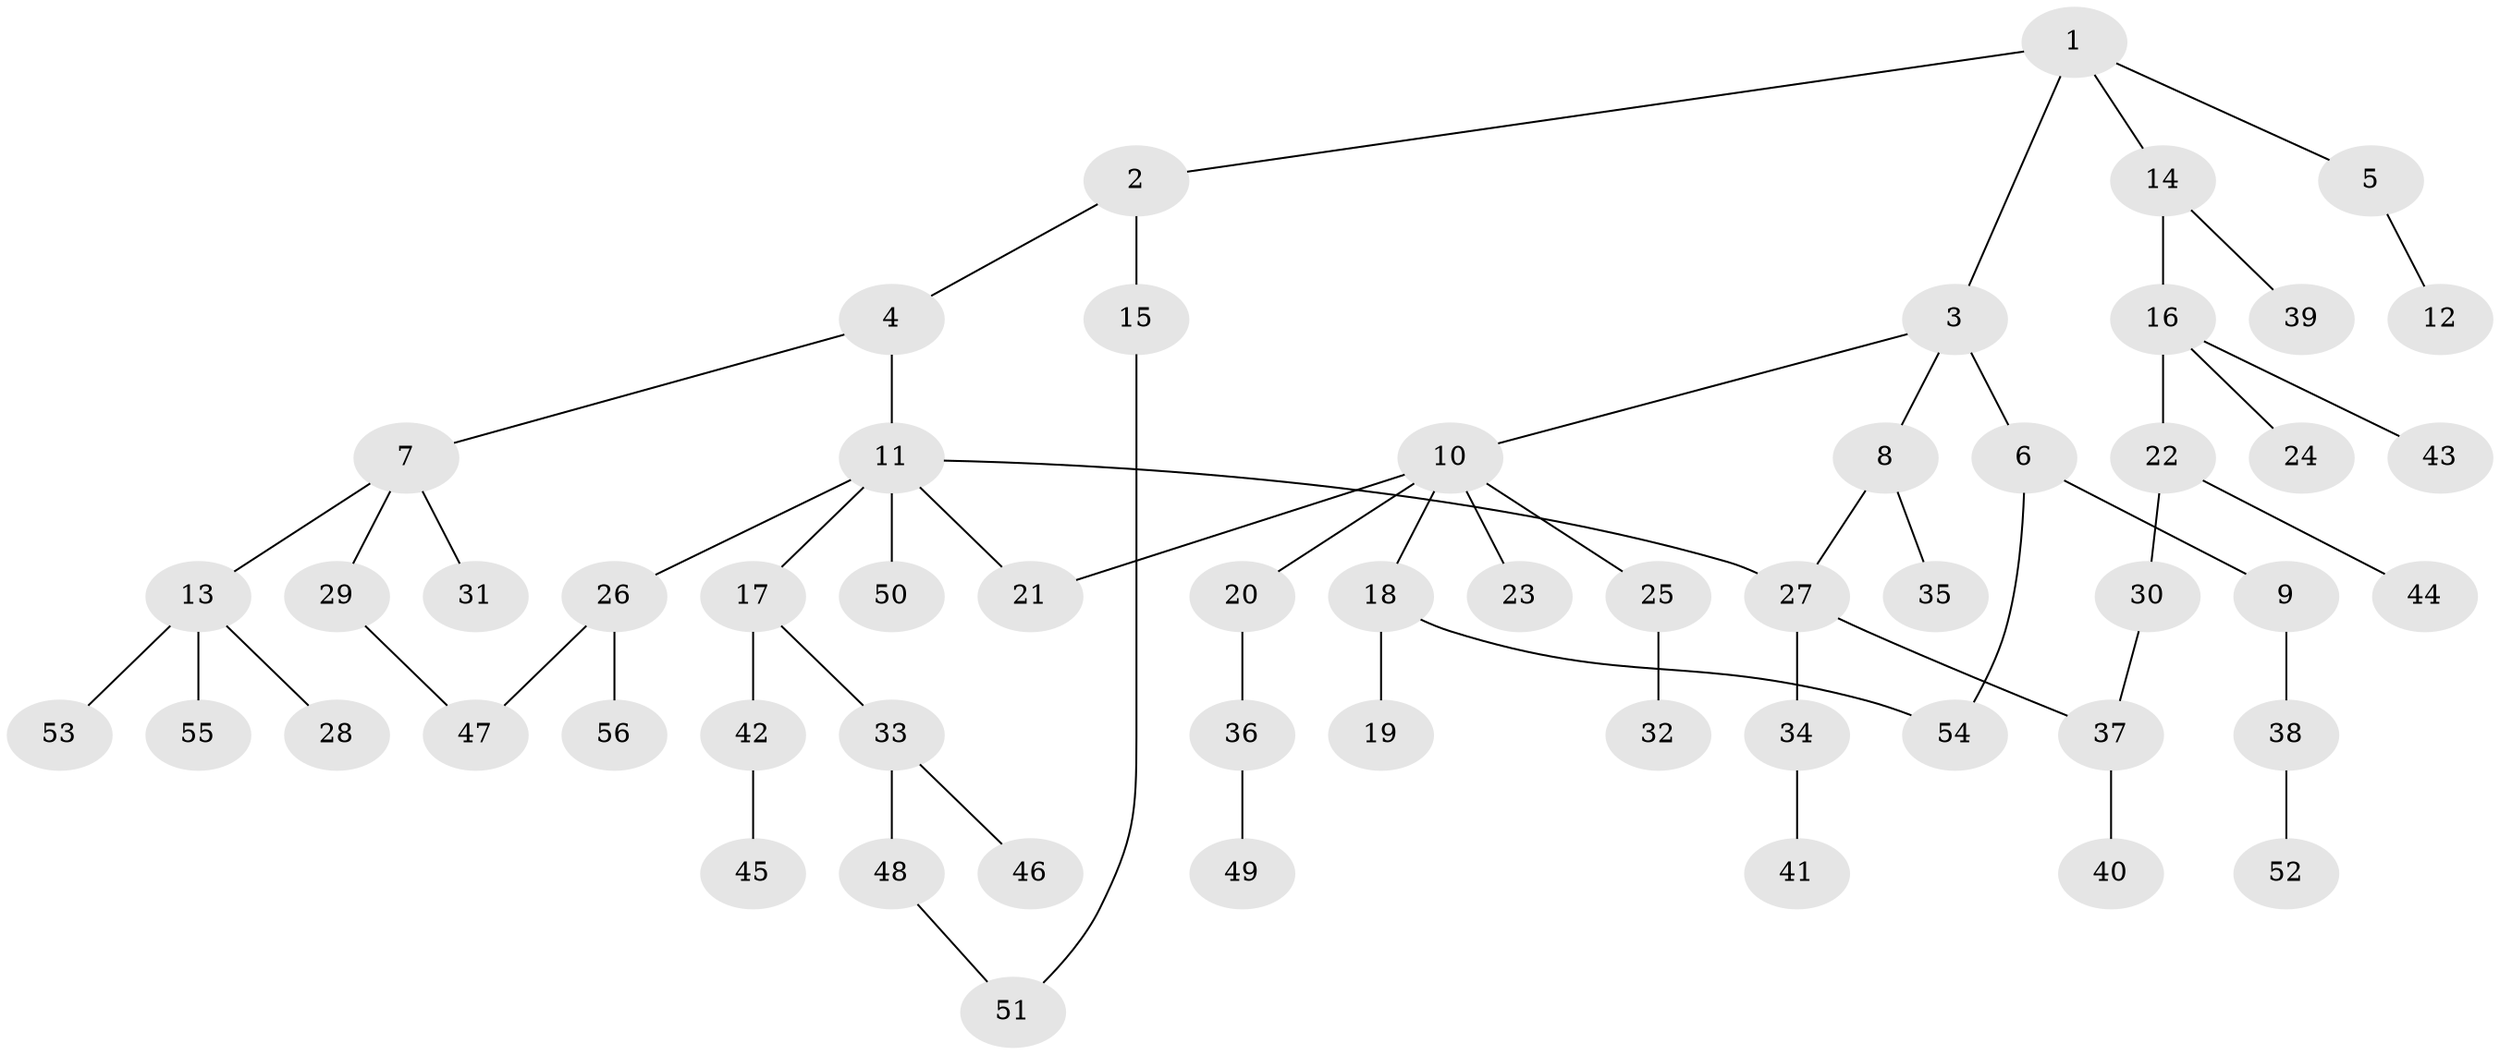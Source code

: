 // coarse degree distribution, {6: 0.030303030303030304, 4: 0.06060606060606061, 8: 0.030303030303030304, 2: 0.2727272727272727, 3: 0.18181818181818182, 5: 0.030303030303030304, 1: 0.3939393939393939}
// Generated by graph-tools (version 1.1) at 2025/17/03/04/25 18:17:04]
// undirected, 56 vertices, 61 edges
graph export_dot {
graph [start="1"]
  node [color=gray90,style=filled];
  1;
  2;
  3;
  4;
  5;
  6;
  7;
  8;
  9;
  10;
  11;
  12;
  13;
  14;
  15;
  16;
  17;
  18;
  19;
  20;
  21;
  22;
  23;
  24;
  25;
  26;
  27;
  28;
  29;
  30;
  31;
  32;
  33;
  34;
  35;
  36;
  37;
  38;
  39;
  40;
  41;
  42;
  43;
  44;
  45;
  46;
  47;
  48;
  49;
  50;
  51;
  52;
  53;
  54;
  55;
  56;
  1 -- 2;
  1 -- 3;
  1 -- 5;
  1 -- 14;
  2 -- 4;
  2 -- 15;
  3 -- 6;
  3 -- 8;
  3 -- 10;
  4 -- 7;
  4 -- 11;
  5 -- 12;
  6 -- 9;
  6 -- 54;
  7 -- 13;
  7 -- 29;
  7 -- 31;
  8 -- 27;
  8 -- 35;
  9 -- 38;
  10 -- 18;
  10 -- 20;
  10 -- 23;
  10 -- 25;
  10 -- 21;
  11 -- 17;
  11 -- 21;
  11 -- 26;
  11 -- 50;
  11 -- 27;
  13 -- 28;
  13 -- 53;
  13 -- 55;
  14 -- 16;
  14 -- 39;
  15 -- 51;
  16 -- 22;
  16 -- 24;
  16 -- 43;
  17 -- 33;
  17 -- 42;
  18 -- 19;
  18 -- 54;
  20 -- 36;
  22 -- 30;
  22 -- 44;
  25 -- 32;
  26 -- 56;
  26 -- 47;
  27 -- 34;
  27 -- 37;
  29 -- 47;
  30 -- 37;
  33 -- 46;
  33 -- 48;
  34 -- 41;
  36 -- 49;
  37 -- 40;
  38 -- 52;
  42 -- 45;
  48 -- 51;
}
